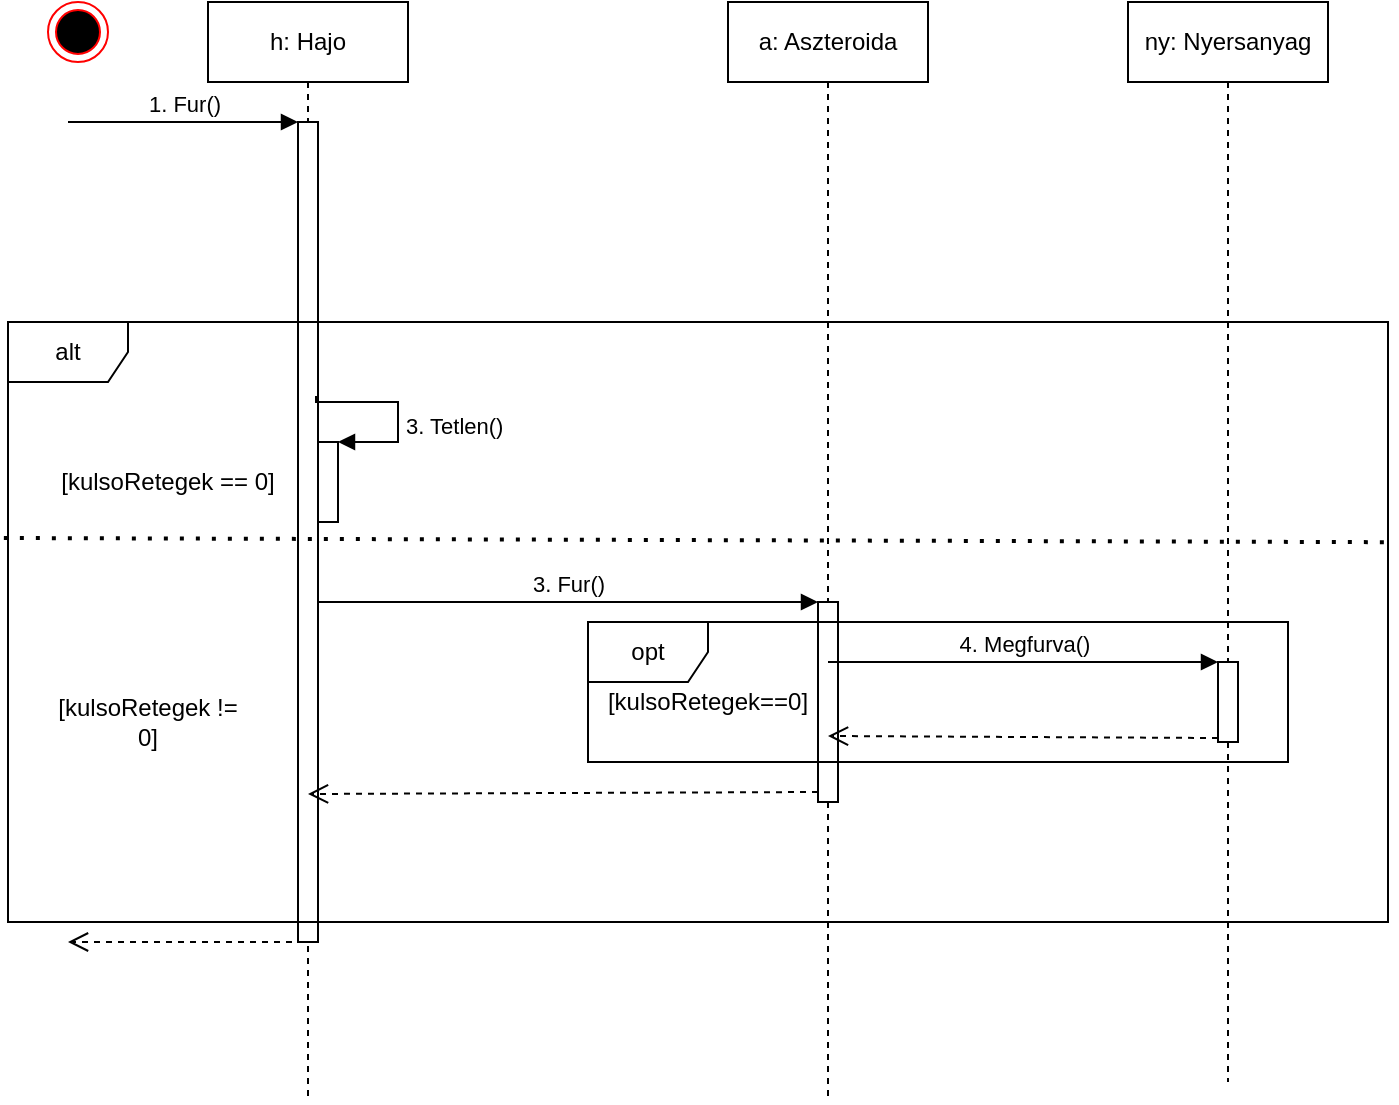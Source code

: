 <mxfile version="14.4.3" type="github">
  <diagram id="BaAd8qnuqPxdzigUYkmS" name="Page-1">
    <mxGraphModel dx="868" dy="450" grid="1" gridSize="10" guides="1" tooltips="1" connect="1" arrows="1" fold="1" page="1" pageScale="1" pageWidth="827" pageHeight="1169" math="0" shadow="0">
      <root>
        <mxCell id="0" />
        <mxCell id="1" parent="0" />
        <mxCell id="VGAZBNyqSztdIwJ0QUs4-1" value="h: Hajo" style="shape=umlLifeline;perimeter=lifelinePerimeter;whiteSpace=wrap;html=1;container=1;collapsible=0;recursiveResize=0;outlineConnect=0;" parent="1" vertex="1">
          <mxGeometry x="200" y="310" width="100" height="550" as="geometry" />
        </mxCell>
        <mxCell id="VGAZBNyqSztdIwJ0QUs4-3" value="" style="html=1;points=[];perimeter=orthogonalPerimeter;" parent="VGAZBNyqSztdIwJ0QUs4-1" vertex="1">
          <mxGeometry x="45" y="60" width="10" height="410" as="geometry" />
        </mxCell>
        <mxCell id="VGAZBNyqSztdIwJ0QUs4-4" value="1. Fur()" style="html=1;verticalAlign=bottom;endArrow=block;entryX=0;entryY=0;" parent="VGAZBNyqSztdIwJ0QUs4-1" target="VGAZBNyqSztdIwJ0QUs4-3" edge="1">
          <mxGeometry relative="1" as="geometry">
            <mxPoint x="-70" y="60" as="sourcePoint" />
          </mxGeometry>
        </mxCell>
        <mxCell id="VGAZBNyqSztdIwJ0QUs4-5" value="" style="html=1;verticalAlign=bottom;endArrow=open;dashed=1;endSize=8;" parent="VGAZBNyqSztdIwJ0QUs4-1" edge="1">
          <mxGeometry x="0.236" y="77" relative="1" as="geometry">
            <mxPoint x="-70" y="470" as="targetPoint" />
            <mxPoint as="offset" />
            <mxPoint x="54" y="470" as="sourcePoint" />
            <Array as="points" />
          </mxGeometry>
        </mxCell>
        <mxCell id="VGAZBNyqSztdIwJ0QUs4-32" value="" style="html=1;points=[];perimeter=orthogonalPerimeter;" parent="VGAZBNyqSztdIwJ0QUs4-1" vertex="1">
          <mxGeometry x="55" y="220" width="10" height="40" as="geometry" />
        </mxCell>
        <mxCell id="VGAZBNyqSztdIwJ0QUs4-33" value="3. Tetlen()" style="edgeStyle=orthogonalEdgeStyle;html=1;align=left;spacingLeft=2;endArrow=block;rounded=0;entryX=1;entryY=0;exitX=0.9;exitY=0.334;exitDx=0;exitDy=0;exitPerimeter=0;" parent="VGAZBNyqSztdIwJ0QUs4-1" source="VGAZBNyqSztdIwJ0QUs4-3" target="VGAZBNyqSztdIwJ0QUs4-32" edge="1">
          <mxGeometry x="0.2" relative="1" as="geometry">
            <mxPoint x="60" y="200" as="sourcePoint" />
            <Array as="points">
              <mxPoint x="54" y="200" />
              <mxPoint x="95" y="200" />
              <mxPoint x="95" y="220" />
            </Array>
            <mxPoint as="offset" />
          </mxGeometry>
        </mxCell>
        <mxCell id="VGAZBNyqSztdIwJ0QUs4-2" value="a: Aszteroida" style="shape=umlLifeline;perimeter=lifelinePerimeter;whiteSpace=wrap;html=1;container=1;collapsible=0;recursiveResize=0;outlineConnect=0;" parent="1" vertex="1">
          <mxGeometry x="460" y="310" width="100" height="550" as="geometry" />
        </mxCell>
        <mxCell id="VGAZBNyqSztdIwJ0QUs4-34" value="" style="html=1;points=[];perimeter=orthogonalPerimeter;" parent="VGAZBNyqSztdIwJ0QUs4-2" vertex="1">
          <mxGeometry x="45" y="300" width="10" height="100" as="geometry" />
        </mxCell>
        <mxCell id="VGAZBNyqSztdIwJ0QUs4-35" value="3. Fur()" style="html=1;verticalAlign=bottom;endArrow=block;entryX=0;entryY=0;" parent="1" source="VGAZBNyqSztdIwJ0QUs4-3" target="VGAZBNyqSztdIwJ0QUs4-34" edge="1">
          <mxGeometry relative="1" as="geometry">
            <mxPoint x="268" y="611.42" as="sourcePoint" />
          </mxGeometry>
        </mxCell>
        <mxCell id="VGAZBNyqSztdIwJ0QUs4-36" value="" style="html=1;verticalAlign=bottom;endArrow=open;dashed=1;endSize=8;exitX=0;exitY=0.95;" parent="1" source="VGAZBNyqSztdIwJ0QUs4-34" edge="1">
          <mxGeometry x="0.022" y="54" relative="1" as="geometry">
            <mxPoint x="250" y="706" as="targetPoint" />
            <mxPoint as="offset" />
          </mxGeometry>
        </mxCell>
        <mxCell id="VGAZBNyqSztdIwJ0QUs4-37" value="alt" style="shape=umlFrame;whiteSpace=wrap;html=1;" parent="1" vertex="1">
          <mxGeometry x="100" y="470" width="690" height="300" as="geometry" />
        </mxCell>
        <mxCell id="VGAZBNyqSztdIwJ0QUs4-38" value="" style="endArrow=none;dashed=1;html=1;dashPattern=1 3;strokeWidth=2;exitX=-0.003;exitY=0.36;exitDx=0;exitDy=0;exitPerimeter=0;entryX=1.003;entryY=0.367;entryDx=0;entryDy=0;entryPerimeter=0;" parent="1" source="VGAZBNyqSztdIwJ0QUs4-37" target="VGAZBNyqSztdIwJ0QUs4-37" edge="1">
          <mxGeometry width="50" height="50" relative="1" as="geometry">
            <mxPoint x="60" y="460" as="sourcePoint" />
            <mxPoint x="614" y="600" as="targetPoint" />
            <Array as="points" />
          </mxGeometry>
        </mxCell>
        <mxCell id="VGAZBNyqSztdIwJ0QUs4-39" value="[kulsoRetegek == 0]" style="text;html=1;strokeColor=none;fillColor=none;align=center;verticalAlign=middle;whiteSpace=wrap;rounded=0;" parent="1" vertex="1">
          <mxGeometry x="120" y="540" width="120" height="20" as="geometry" />
        </mxCell>
        <mxCell id="VGAZBNyqSztdIwJ0QUs4-40" value="[kulsoRetegek != 0]" style="text;html=1;strokeColor=none;fillColor=none;align=center;verticalAlign=middle;whiteSpace=wrap;rounded=0;" parent="1" vertex="1">
          <mxGeometry x="120" y="660" width="100" height="20" as="geometry" />
        </mxCell>
        <mxCell id="3axIb1djayuMP6Ug5s31-1" value="ny: Nyersanyag" style="shape=umlLifeline;perimeter=lifelinePerimeter;whiteSpace=wrap;html=1;container=1;collapsible=0;recursiveResize=0;outlineConnect=0;" parent="1" vertex="1">
          <mxGeometry x="660" y="310" width="100" height="540" as="geometry" />
        </mxCell>
        <mxCell id="3axIb1djayuMP6Ug5s31-2" value="" style="html=1;points=[];perimeter=orthogonalPerimeter;" parent="3axIb1djayuMP6Ug5s31-1" vertex="1">
          <mxGeometry x="45" y="330" width="10" height="40" as="geometry" />
        </mxCell>
        <mxCell id="3axIb1djayuMP6Ug5s31-3" value="4. Megfurva()" style="html=1;verticalAlign=bottom;endArrow=block;entryX=0;entryY=0;" parent="1" source="VGAZBNyqSztdIwJ0QUs4-2" target="3axIb1djayuMP6Ug5s31-2" edge="1">
          <mxGeometry relative="1" as="geometry">
            <mxPoint x="635" y="630" as="sourcePoint" />
          </mxGeometry>
        </mxCell>
        <mxCell id="3axIb1djayuMP6Ug5s31-4" value="" style="html=1;verticalAlign=bottom;endArrow=open;dashed=1;endSize=8;exitX=0;exitY=0.95;" parent="1" source="3axIb1djayuMP6Ug5s31-2" edge="1">
          <mxGeometry x="-0.093" y="52" relative="1" as="geometry">
            <mxPoint x="510" y="677" as="targetPoint" />
            <mxPoint as="offset" />
          </mxGeometry>
        </mxCell>
        <mxCell id="mgyhQe0wOStJfl29Jr7m-1" value="opt" style="shape=umlFrame;whiteSpace=wrap;html=1;" vertex="1" parent="1">
          <mxGeometry x="390" y="620" width="350" height="70" as="geometry" />
        </mxCell>
        <mxCell id="mgyhQe0wOStJfl29Jr7m-2" value="[kulsoRetegek==0]" style="text;html=1;strokeColor=none;fillColor=none;align=center;verticalAlign=middle;whiteSpace=wrap;rounded=0;" vertex="1" parent="1">
          <mxGeometry x="430" y="650" width="40" height="20" as="geometry" />
        </mxCell>
        <mxCell id="k9IvQ5l17x90YKsOgtr4-3" value="" style="ellipse;html=1;shape=endState;fillColor=#000000;strokeColor=#ff0000;" vertex="1" parent="1">
          <mxGeometry x="120" y="310" width="30" height="30" as="geometry" />
        </mxCell>
      </root>
    </mxGraphModel>
  </diagram>
</mxfile>
